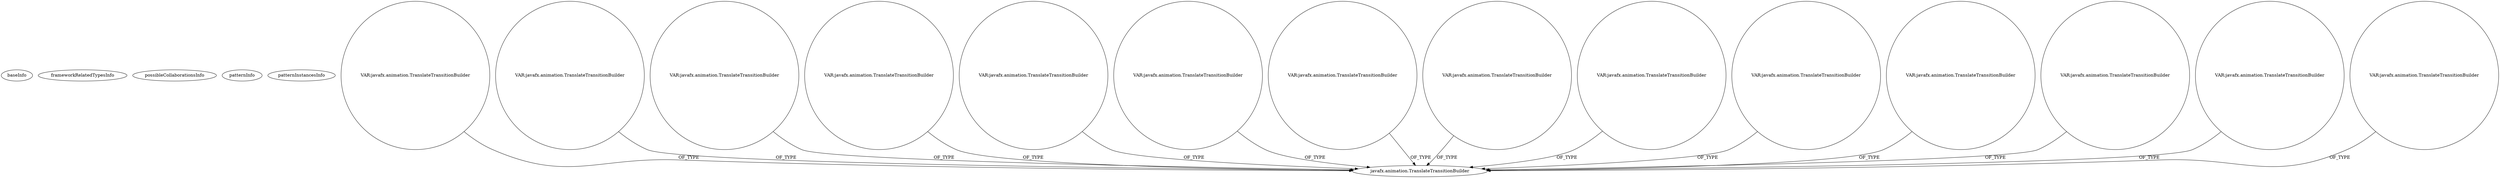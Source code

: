 digraph {
baseInfo[graphId=3784,category="pattern",isAnonymous=false,possibleRelation=false]
frameworkRelatedTypesInfo[]
possibleCollaborationsInfo[]
patternInfo[frequency=3.0,patternRootClient=null]
patternInstancesInfo[0="7thwheel-medaka-chan~/7thwheel-medaka-chan/medaka-chan-master/src/seventhwheel/pos/controller/MainController.java~MainController~25",1="Maxxa-MT-common~/Maxxa-MT-common/MT-common-master/src/cz/commons/example/animation/SimpleAnimationExample.java~SimpleAnimationExample~908",2="MrLoNee-RadialFx~/MrLoNee-RadialFx/RadialFx-master/src/com/mrlonee/radialfx/globalmenu/RadialGlobalMenu.java~RadialGlobalMenu~966"]
73[label="javafx.animation.TranslateTransitionBuilder",vertexType="FRAMEWORK_CLASS_TYPE",isFrameworkType=false]
77[label="VAR:javafx.animation.TranslateTransitionBuilder",vertexType="VARIABLE_EXPRESION",isFrameworkType=false,shape=circle]
83[label="VAR:javafx.animation.TranslateTransitionBuilder",vertexType="VARIABLE_EXPRESION",isFrameworkType=false,shape=circle]
163[label="VAR:javafx.animation.TranslateTransitionBuilder",vertexType="VARIABLE_EXPRESION",isFrameworkType=false,shape=circle]
98[label="VAR:javafx.animation.TranslateTransitionBuilder",vertexType="VARIABLE_EXPRESION",isFrameworkType=false,shape=circle]
181[label="VAR:javafx.animation.TranslateTransitionBuilder",vertexType="VARIABLE_EXPRESION",isFrameworkType=false,shape=circle]
193[label="VAR:javafx.animation.TranslateTransitionBuilder",vertexType="VARIABLE_EXPRESION",isFrameworkType=false,shape=circle]
166[label="VAR:javafx.animation.TranslateTransitionBuilder",vertexType="VARIABLE_EXPRESION",isFrameworkType=false,shape=circle]
95[label="VAR:javafx.animation.TranslateTransitionBuilder",vertexType="VARIABLE_EXPRESION",isFrameworkType=false,shape=circle]
172[label="VAR:javafx.animation.TranslateTransitionBuilder",vertexType="VARIABLE_EXPRESION",isFrameworkType=false,shape=circle]
184[label="VAR:javafx.animation.TranslateTransitionBuilder",vertexType="VARIABLE_EXPRESION",isFrameworkType=false,shape=circle]
80[label="VAR:javafx.animation.TranslateTransitionBuilder",vertexType="VARIABLE_EXPRESION",isFrameworkType=false,shape=circle]
86[label="VAR:javafx.animation.TranslateTransitionBuilder",vertexType="VARIABLE_EXPRESION",isFrameworkType=false,shape=circle]
169[label="VAR:javafx.animation.TranslateTransitionBuilder",vertexType="VARIABLE_EXPRESION",isFrameworkType=false,shape=circle]
92[label="VAR:javafx.animation.TranslateTransitionBuilder",vertexType="VARIABLE_EXPRESION",isFrameworkType=false,shape=circle]
163->73[label="OF_TYPE"]
80->73[label="OF_TYPE"]
193->73[label="OF_TYPE"]
181->73[label="OF_TYPE"]
166->73[label="OF_TYPE"]
98->73[label="OF_TYPE"]
172->73[label="OF_TYPE"]
92->73[label="OF_TYPE"]
184->73[label="OF_TYPE"]
95->73[label="OF_TYPE"]
169->73[label="OF_TYPE"]
77->73[label="OF_TYPE"]
86->73[label="OF_TYPE"]
83->73[label="OF_TYPE"]
}
